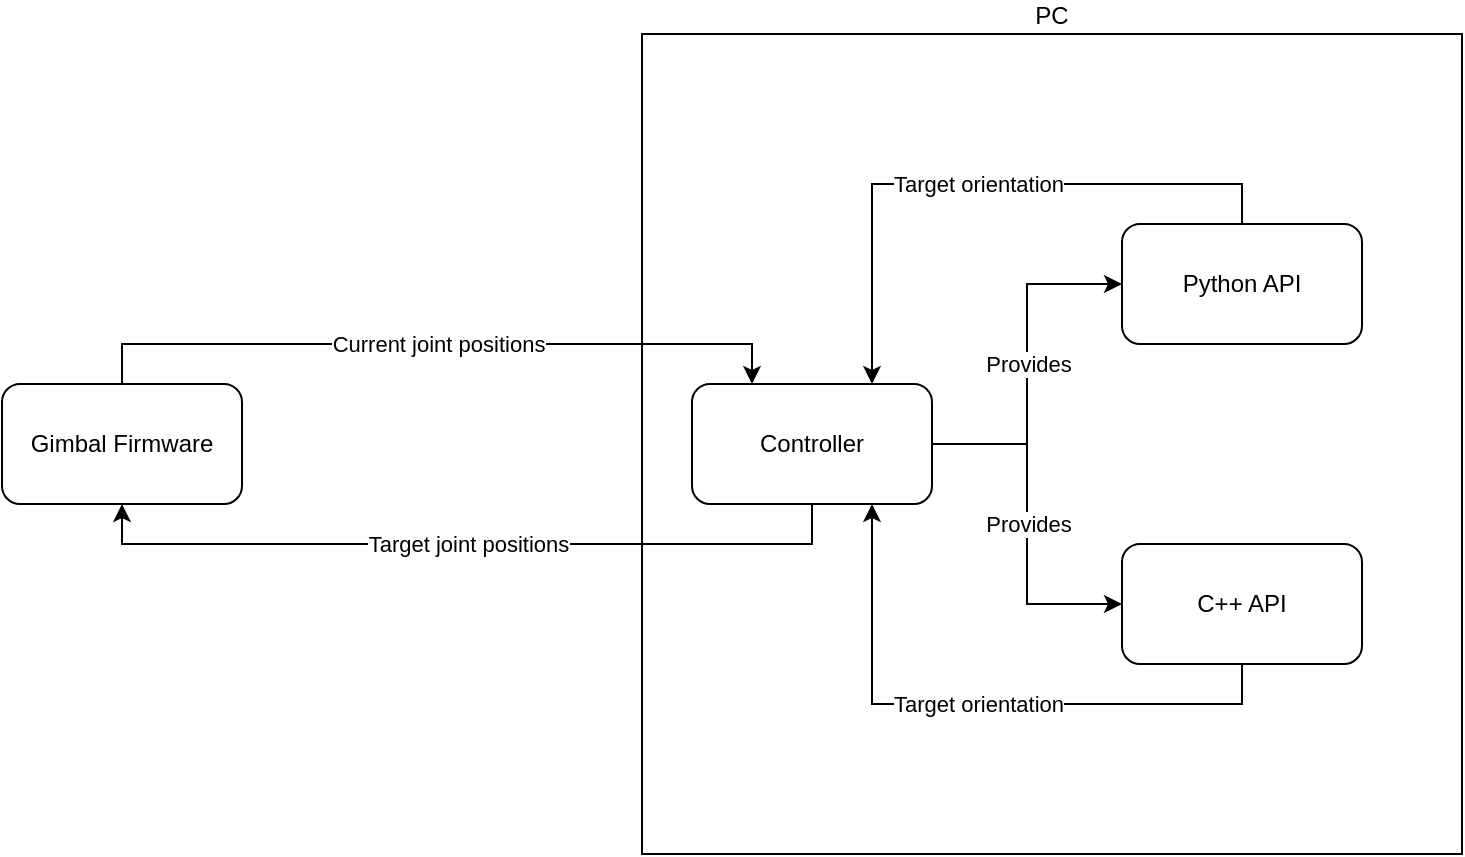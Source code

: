 <mxfile version="14.7.2"><diagram id="DaQhl1niKC-NVa_xOEyk" name="Page-1"><mxGraphModel dx="1185" dy="618" grid="1" gridSize="10" guides="1" tooltips="1" connect="1" arrows="1" fold="1" page="1" pageScale="1" pageWidth="1169" pageHeight="827" math="0" shadow="0"><root><mxCell id="0"/><mxCell id="1" parent="0"/><mxCell id="LFxH-29kUncyFMWP6m4y-17" value="PC" style="whiteSpace=wrap;html=1;aspect=fixed;labelPosition=center;verticalLabelPosition=top;align=center;verticalAlign=bottom;" vertex="1" parent="1"><mxGeometry x="500" y="85" width="410" height="410" as="geometry"/></mxCell><mxCell id="LFxH-29kUncyFMWP6m4y-11" value="Current joint positions" style="edgeStyle=orthogonalEdgeStyle;rounded=0;orthogonalLoop=1;jettySize=auto;html=1;exitX=0.5;exitY=0;exitDx=0;exitDy=0;entryX=0.25;entryY=0;entryDx=0;entryDy=0;" edge="1" parent="1" source="LFxH-29kUncyFMWP6m4y-3" target="LFxH-29kUncyFMWP6m4y-5"><mxGeometry relative="1" as="geometry"/></mxCell><mxCell id="LFxH-29kUncyFMWP6m4y-3" value="Gimbal Firmware" style="rounded=1;whiteSpace=wrap;html=1;" vertex="1" parent="1"><mxGeometry x="180" y="260" width="120" height="60" as="geometry"/></mxCell><mxCell id="LFxH-29kUncyFMWP6m4y-9" value="Provides" style="edgeStyle=orthogonalEdgeStyle;rounded=0;orthogonalLoop=1;jettySize=auto;html=1;exitX=1;exitY=0.5;exitDx=0;exitDy=0;entryX=0;entryY=0.5;entryDx=0;entryDy=0;" edge="1" parent="1" source="LFxH-29kUncyFMWP6m4y-5" target="LFxH-29kUncyFMWP6m4y-7"><mxGeometry relative="1" as="geometry"/></mxCell><mxCell id="LFxH-29kUncyFMWP6m4y-10" value="Provides" style="edgeStyle=orthogonalEdgeStyle;rounded=0;orthogonalLoop=1;jettySize=auto;html=1;exitX=1;exitY=0.5;exitDx=0;exitDy=0;entryX=0;entryY=0.5;entryDx=0;entryDy=0;" edge="1" parent="1" source="LFxH-29kUncyFMWP6m4y-5" target="LFxH-29kUncyFMWP6m4y-6"><mxGeometry relative="1" as="geometry"/></mxCell><mxCell id="LFxH-29kUncyFMWP6m4y-12" value="Target joint positions" style="edgeStyle=orthogonalEdgeStyle;rounded=0;orthogonalLoop=1;jettySize=auto;html=1;exitX=0.5;exitY=1;exitDx=0;exitDy=0;entryX=0.5;entryY=1;entryDx=0;entryDy=0;" edge="1" parent="1" source="LFxH-29kUncyFMWP6m4y-5" target="LFxH-29kUncyFMWP6m4y-3"><mxGeometry relative="1" as="geometry"/></mxCell><mxCell id="LFxH-29kUncyFMWP6m4y-5" value="&lt;div&gt;Controller&lt;/div&gt;" style="rounded=1;whiteSpace=wrap;html=1;" vertex="1" parent="1"><mxGeometry x="525" y="260" width="120" height="60" as="geometry"/></mxCell><mxCell id="LFxH-29kUncyFMWP6m4y-15" value="Target orientation" style="edgeStyle=orthogonalEdgeStyle;rounded=0;orthogonalLoop=1;jettySize=auto;html=1;exitX=0.5;exitY=0;exitDx=0;exitDy=0;entryX=0.75;entryY=0;entryDx=0;entryDy=0;" edge="1" parent="1" source="LFxH-29kUncyFMWP6m4y-6" target="LFxH-29kUncyFMWP6m4y-5"><mxGeometry relative="1" as="geometry"/></mxCell><mxCell id="LFxH-29kUncyFMWP6m4y-6" value="&lt;div&gt;Python API&lt;/div&gt;" style="rounded=1;whiteSpace=wrap;html=1;" vertex="1" parent="1"><mxGeometry x="740" y="180" width="120" height="60" as="geometry"/></mxCell><mxCell id="LFxH-29kUncyFMWP6m4y-16" value="Target orientation" style="edgeStyle=orthogonalEdgeStyle;rounded=0;orthogonalLoop=1;jettySize=auto;html=1;exitX=0.5;exitY=1;exitDx=0;exitDy=0;entryX=0.75;entryY=1;entryDx=0;entryDy=0;" edge="1" parent="1" source="LFxH-29kUncyFMWP6m4y-7" target="LFxH-29kUncyFMWP6m4y-5"><mxGeometry relative="1" as="geometry"/></mxCell><mxCell id="LFxH-29kUncyFMWP6m4y-7" value="C++ API" style="rounded=1;whiteSpace=wrap;html=1;" vertex="1" parent="1"><mxGeometry x="740" y="340" width="120" height="60" as="geometry"/></mxCell></root></mxGraphModel></diagram></mxfile>